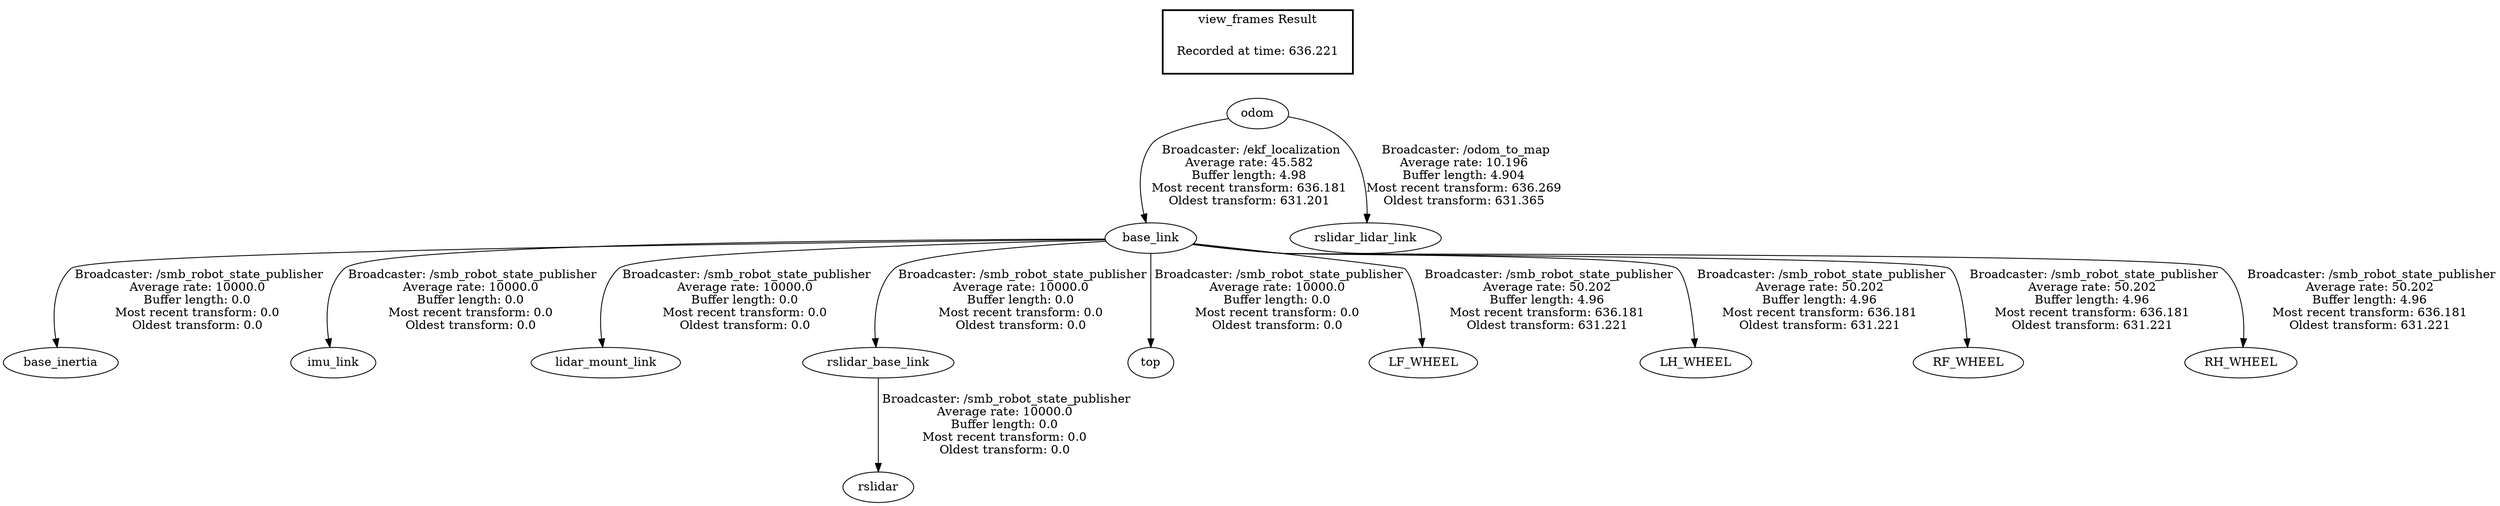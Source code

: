 digraph G {
"base_link" -> "base_inertia"[label=" Broadcaster: /smb_robot_state_publisher\nAverage rate: 10000.0\nBuffer length: 0.0\nMost recent transform: 0.0\nOldest transform: 0.0\n"];
"odom" -> "base_link"[label=" Broadcaster: /ekf_localization\nAverage rate: 45.582\nBuffer length: 4.98\nMost recent transform: 636.181\nOldest transform: 631.201\n"];
"base_link" -> "imu_link"[label=" Broadcaster: /smb_robot_state_publisher\nAverage rate: 10000.0\nBuffer length: 0.0\nMost recent transform: 0.0\nOldest transform: 0.0\n"];
"base_link" -> "lidar_mount_link"[label=" Broadcaster: /smb_robot_state_publisher\nAverage rate: 10000.0\nBuffer length: 0.0\nMost recent transform: 0.0\nOldest transform: 0.0\n"];
"base_link" -> "rslidar_base_link"[label=" Broadcaster: /smb_robot_state_publisher\nAverage rate: 10000.0\nBuffer length: 0.0\nMost recent transform: 0.0\nOldest transform: 0.0\n"];
"rslidar_base_link" -> "rslidar"[label=" Broadcaster: /smb_robot_state_publisher\nAverage rate: 10000.0\nBuffer length: 0.0\nMost recent transform: 0.0\nOldest transform: 0.0\n"];
"base_link" -> "top"[label=" Broadcaster: /smb_robot_state_publisher\nAverage rate: 10000.0\nBuffer length: 0.0\nMost recent transform: 0.0\nOldest transform: 0.0\n"];
"base_link" -> "LF_WHEEL"[label=" Broadcaster: /smb_robot_state_publisher\nAverage rate: 50.202\nBuffer length: 4.96\nMost recent transform: 636.181\nOldest transform: 631.221\n"];
"base_link" -> "LH_WHEEL"[label=" Broadcaster: /smb_robot_state_publisher\nAverage rate: 50.202\nBuffer length: 4.96\nMost recent transform: 636.181\nOldest transform: 631.221\n"];
"base_link" -> "RF_WHEEL"[label=" Broadcaster: /smb_robot_state_publisher\nAverage rate: 50.202\nBuffer length: 4.96\nMost recent transform: 636.181\nOldest transform: 631.221\n"];
"base_link" -> "RH_WHEEL"[label=" Broadcaster: /smb_robot_state_publisher\nAverage rate: 50.202\nBuffer length: 4.96\nMost recent transform: 636.181\nOldest transform: 631.221\n"];
"odom" -> "rslidar_lidar_link"[label=" Broadcaster: /odom_to_map\nAverage rate: 10.196\nBuffer length: 4.904\nMost recent transform: 636.269\nOldest transform: 631.365\n"];
edge [style=invis];
 subgraph cluster_legend { style=bold; color=black; label ="view_frames Result";
"Recorded at time: 636.221"[ shape=plaintext ] ;
}->"odom";
}